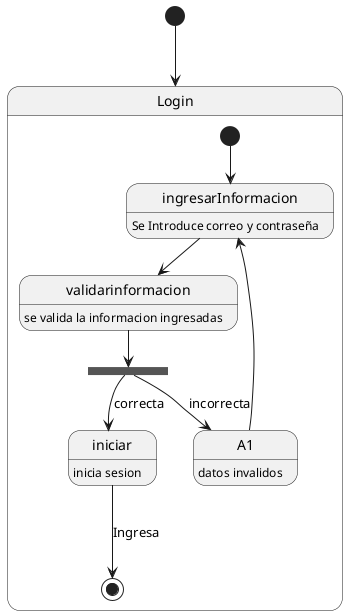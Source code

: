 @startuml "Diagrama de estado (Login)"
[*]-->Login
state Login{
    [*]-->ingresarInformacion

    ingresarInformacion: Se Introduce correo y contraseña
    ingresarInformacion-->validarinformacion
    validarinformacion:se valida la informacion ingresadas
    iniciar: inicia sesion 
    A1:datos invalidos
    state validacion<<fork>>
    validarinformacion-->validacion
    validacion-->iniciar :correcta
    validacion-->A1 :incorrecta
    A1-->ingresarInformacion
    
   
    iniciar--->[*]:Ingresa
}
@enduml